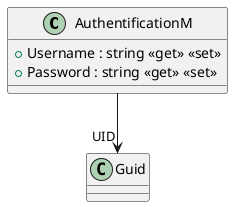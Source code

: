 @startuml
class AuthentificationM {
    + Username : string <<get>> <<set>>
    + Password : string <<get>> <<set>>
}
AuthentificationM --> "UID" Guid
@enduml
